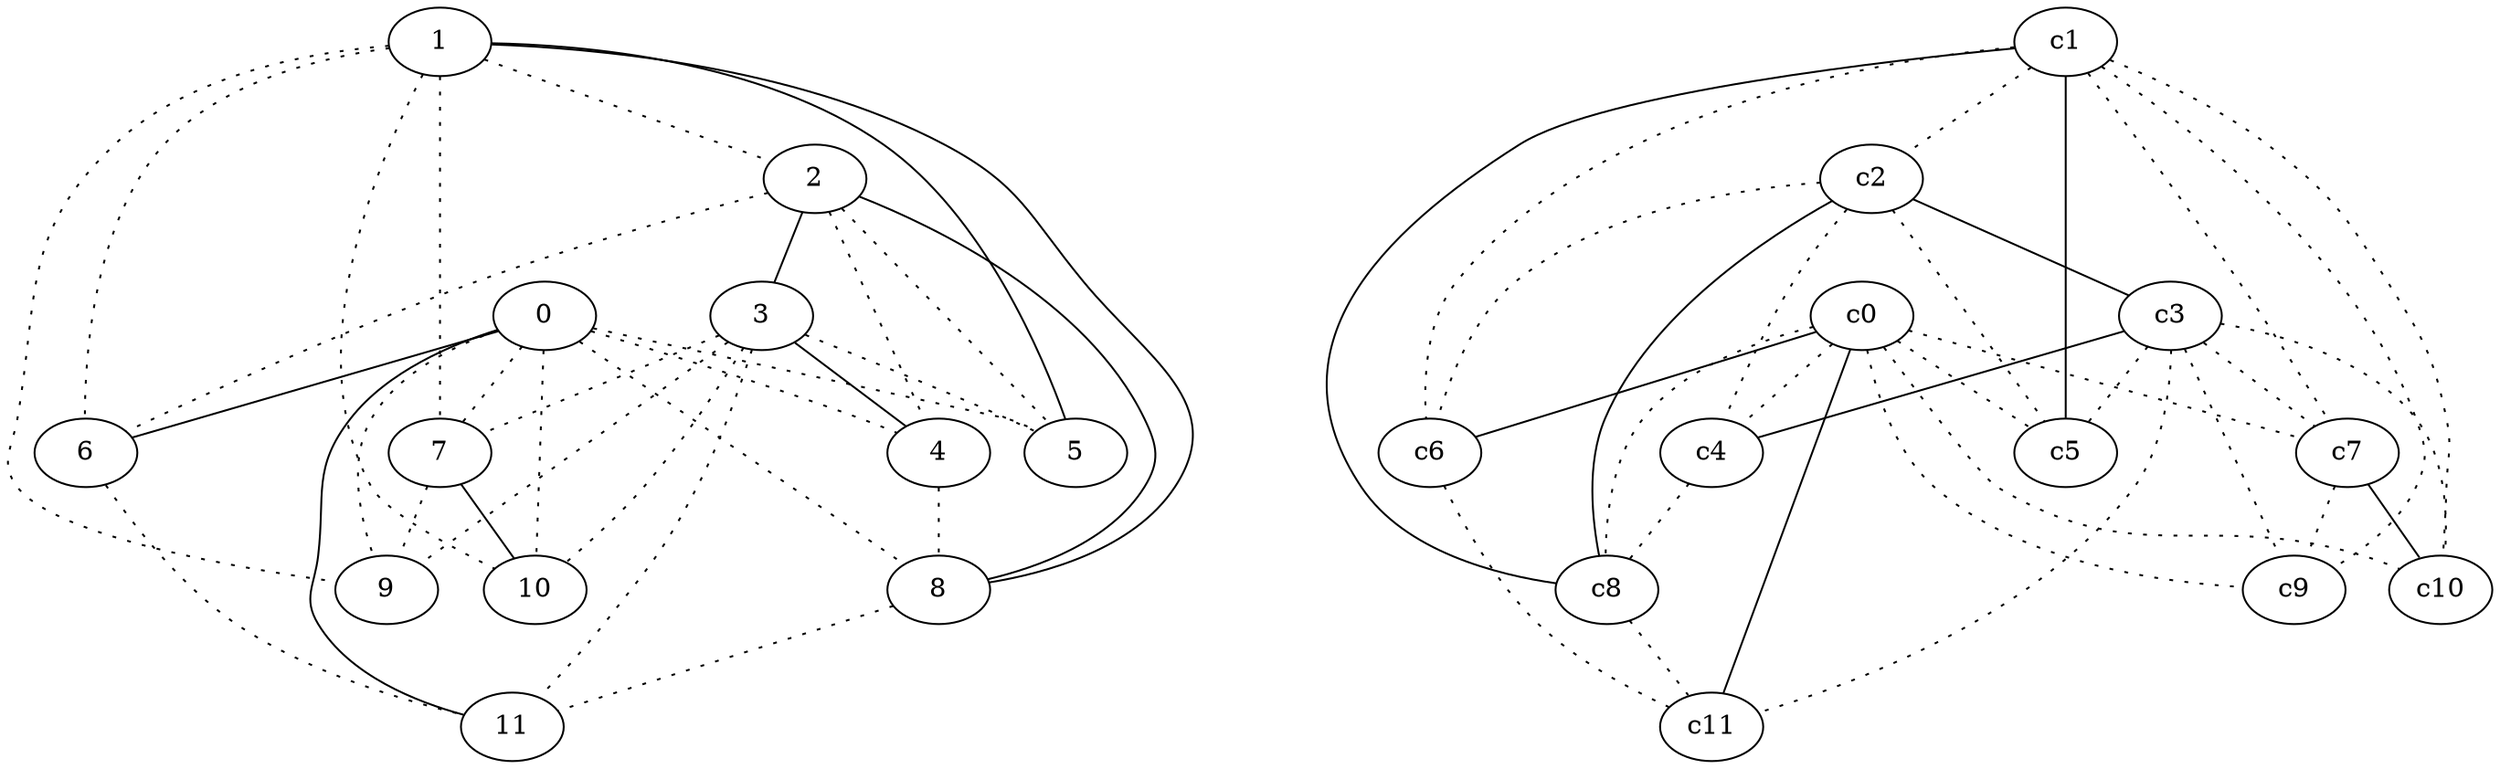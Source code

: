 graph {
a0[label=0];
a1[label=1];
a2[label=2];
a3[label=3];
a4[label=4];
a5[label=5];
a6[label=6];
a7[label=7];
a8[label=8];
a9[label=9];
a10[label=10];
a11[label=11];
a0 -- a4 [style=dotted];
a0 -- a5 [style=dotted];
a0 -- a6;
a0 -- a7 [style=dotted];
a0 -- a8 [style=dotted];
a0 -- a9 [style=dotted];
a0 -- a10 [style=dotted];
a0 -- a11;
a1 -- a2 [style=dotted];
a1 -- a5;
a1 -- a6 [style=dotted];
a1 -- a7 [style=dotted];
a1 -- a8;
a1 -- a9 [style=dotted];
a1 -- a10 [style=dotted];
a2 -- a3;
a2 -- a4 [style=dotted];
a2 -- a5 [style=dotted];
a2 -- a6 [style=dotted];
a2 -- a8;
a3 -- a4;
a3 -- a5 [style=dotted];
a3 -- a7 [style=dotted];
a3 -- a9 [style=dotted];
a3 -- a10 [style=dotted];
a3 -- a11 [style=dotted];
a4 -- a8 [style=dotted];
a6 -- a11 [style=dotted];
a7 -- a9 [style=dotted];
a7 -- a10;
a8 -- a11 [style=dotted];
c0 -- c4 [style=dotted];
c0 -- c5 [style=dotted];
c0 -- c6;
c0 -- c7 [style=dotted];
c0 -- c8 [style=dotted];
c0 -- c9 [style=dotted];
c0 -- c10 [style=dotted];
c0 -- c11;
c1 -- c2 [style=dotted];
c1 -- c5;
c1 -- c6 [style=dotted];
c1 -- c7 [style=dotted];
c1 -- c8;
c1 -- c9 [style=dotted];
c1 -- c10 [style=dotted];
c2 -- c3;
c2 -- c4 [style=dotted];
c2 -- c5 [style=dotted];
c2 -- c6 [style=dotted];
c2 -- c8;
c3 -- c4;
c3 -- c5 [style=dotted];
c3 -- c7 [style=dotted];
c3 -- c9 [style=dotted];
c3 -- c10 [style=dotted];
c3 -- c11 [style=dotted];
c4 -- c8 [style=dotted];
c6 -- c11 [style=dotted];
c7 -- c9 [style=dotted];
c7 -- c10;
c8 -- c11 [style=dotted];
}
